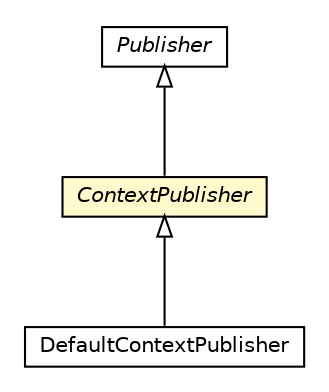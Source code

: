 #!/usr/local/bin/dot
#
# Class diagram 
# Generated by UMLGraph version R5_6-24-gf6e263 (http://www.umlgraph.org/)
#

digraph G {
	edge [fontname="Helvetica",fontsize=10,labelfontname="Helvetica",labelfontsize=10];
	node [fontname="Helvetica",fontsize=10,shape=plaintext];
	nodesep=0.25;
	ranksep=0.5;
	// org.universAAL.middleware.bus.member.Publisher
	c187340 [label=<<table title="org.universAAL.middleware.bus.member.Publisher" border="0" cellborder="1" cellspacing="0" cellpadding="2" port="p" href="../bus/member/Publisher.html">
		<tr><td><table border="0" cellspacing="0" cellpadding="1">
<tr><td align="center" balign="center"><font face="Helvetica-Oblique"> Publisher </font></td></tr>
		</table></td></tr>
		</table>>, URL="../bus/member/Publisher.html", fontname="Helvetica", fontcolor="black", fontsize=10.0];
	// org.universAAL.middleware.context.DefaultContextPublisher
	c187367 [label=<<table title="org.universAAL.middleware.context.DefaultContextPublisher" border="0" cellborder="1" cellspacing="0" cellpadding="2" port="p" href="./DefaultContextPublisher.html">
		<tr><td><table border="0" cellspacing="0" cellpadding="1">
<tr><td align="center" balign="center"> DefaultContextPublisher </td></tr>
		</table></td></tr>
		</table>>, URL="./DefaultContextPublisher.html", fontname="Helvetica", fontcolor="black", fontsize=10.0];
	// org.universAAL.middleware.context.ContextPublisher
	c187374 [label=<<table title="org.universAAL.middleware.context.ContextPublisher" border="0" cellborder="1" cellspacing="0" cellpadding="2" port="p" bgcolor="lemonChiffon" href="./ContextPublisher.html">
		<tr><td><table border="0" cellspacing="0" cellpadding="1">
<tr><td align="center" balign="center"><font face="Helvetica-Oblique"> ContextPublisher </font></td></tr>
		</table></td></tr>
		</table>>, URL="./ContextPublisher.html", fontname="Helvetica", fontcolor="black", fontsize=10.0];
	//org.universAAL.middleware.context.DefaultContextPublisher extends org.universAAL.middleware.context.ContextPublisher
	c187374:p -> c187367:p [dir=back,arrowtail=empty];
	//org.universAAL.middleware.context.ContextPublisher extends org.universAAL.middleware.bus.member.Publisher
	c187340:p -> c187374:p [dir=back,arrowtail=empty];
}

